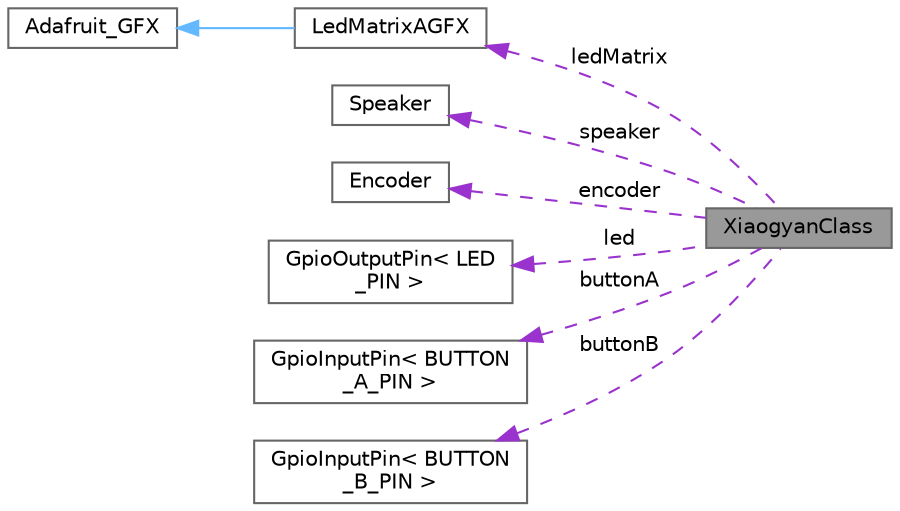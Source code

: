 digraph "XiaogyanClass"
{
 // LATEX_PDF_SIZE
  bgcolor="transparent";
  edge [fontname=Helvetica,fontsize=10,labelfontname=Helvetica,labelfontsize=10];
  node [fontname=Helvetica,fontsize=10,shape=box,height=0.2,width=0.4];
  rankdir="LR";
  Node1 [label="XiaogyanClass",height=0.2,width=0.4,color="gray40", fillcolor="grey60", style="filled", fontcolor="black",tooltip=" "];
  Node2 -> Node1 [dir="back",color="darkorchid3",style="dashed",label=" ledMatrix" ];
  Node2 [label="LedMatrixAGFX",height=0.2,width=0.4,color="gray40", fillcolor="white", style="filled",URL="$classLedMatrixAGFX.html",tooltip=" "];
  Node3 -> Node2 [dir="back",color="steelblue1",style="solid"];
  Node3 [label="Adafruit_GFX",height=0.2,width=0.4,color="gray40", fillcolor="white", style="filled",tooltip=" "];
  Node4 -> Node1 [dir="back",color="darkorchid3",style="dashed",label=" speaker" ];
  Node4 [label="Speaker",height=0.2,width=0.4,color="gray40", fillcolor="white", style="filled",URL="$classSpeaker.html",tooltip=" "];
  Node5 -> Node1 [dir="back",color="darkorchid3",style="dashed",label=" encoder" ];
  Node5 [label="Encoder",height=0.2,width=0.4,color="gray40", fillcolor="white", style="filled",URL="$classEncoder.html",tooltip=" "];
  Node6 -> Node1 [dir="back",color="darkorchid3",style="dashed",label=" led" ];
  Node6 [label="GpioOutputPin\< LED\l_PIN \>",height=0.2,width=0.4,color="gray40", fillcolor="white", style="filled",URL="$classGpioOutputPin.html",tooltip=" "];
  Node7 -> Node1 [dir="back",color="darkorchid3",style="dashed",label=" buttonA" ];
  Node7 [label="GpioInputPin\< BUTTON\l_A_PIN \>",height=0.2,width=0.4,color="gray40", fillcolor="white", style="filled",URL="$classGpioInputPin.html",tooltip=" "];
  Node8 -> Node1 [dir="back",color="darkorchid3",style="dashed",label=" buttonB" ];
  Node8 [label="GpioInputPin\< BUTTON\l_B_PIN \>",height=0.2,width=0.4,color="gray40", fillcolor="white", style="filled",URL="$classGpioInputPin.html",tooltip=" "];
}
